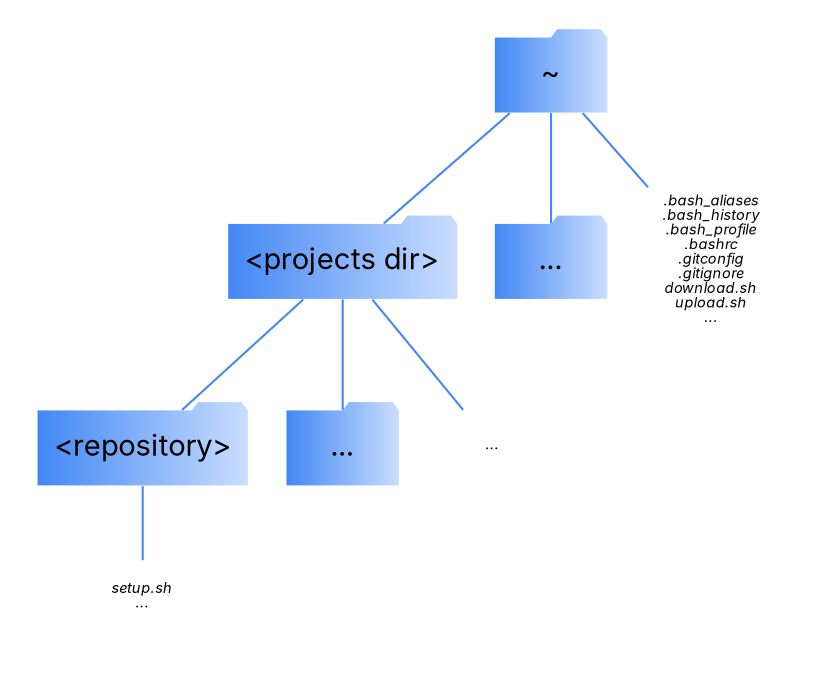 digraph a {
  pad=0.25;

  node [fontname = "Handlee"
        shape="folder"
        style="filled,bold"
        color="black"
        fillcolor="lightgray"
        fontname="Inter"];

  edge [dir="none"];

  a [color=none fillcolor="#4287f5:#c9deff" label="~"              ];
  b [color=none fillcolor="#4287f5:#c9deff" label="<projects dir>" ];
  c [color=none fillcolor="#4287f5:#c9deff" label="..."            ];
  d [color=none fillcolor="#4287f5:#c9deff" label="<repository>"   ];
  e [color=none fillcolor="#4287f5:#c9deff" label="..."            ];
  f [label=<<font color='black' point-size='7'><i>.bash_aliases<br/>.bash_history<br/>.bash_profile<br/>.bashrc<br/>.gitconfig<br/>.gitignore<br/>download.sh<br/>upload.sh<br/>...</i></font>>
     shape="plaintext"
     style=""]
  g [label=<<font color='black' point-size='7'><i>...</i></font>>
     shape="plaintext"
     style=""]
  h [label=<<font color='black' point-size='7'><i>setup.sh<br/>...</i></font>>
     shape="plaintext"
     style=""]

  a -> b [color="#4287f5"];
  a -> c [color="#4287f5"];
  a -> f [color="#4287f5"];
  b -> d [color="#4287f5"];
  b -> e [color="#4287f5"];
  b -> g [color="#4287f5"];
  d -> h [color="#4287f5"];
}